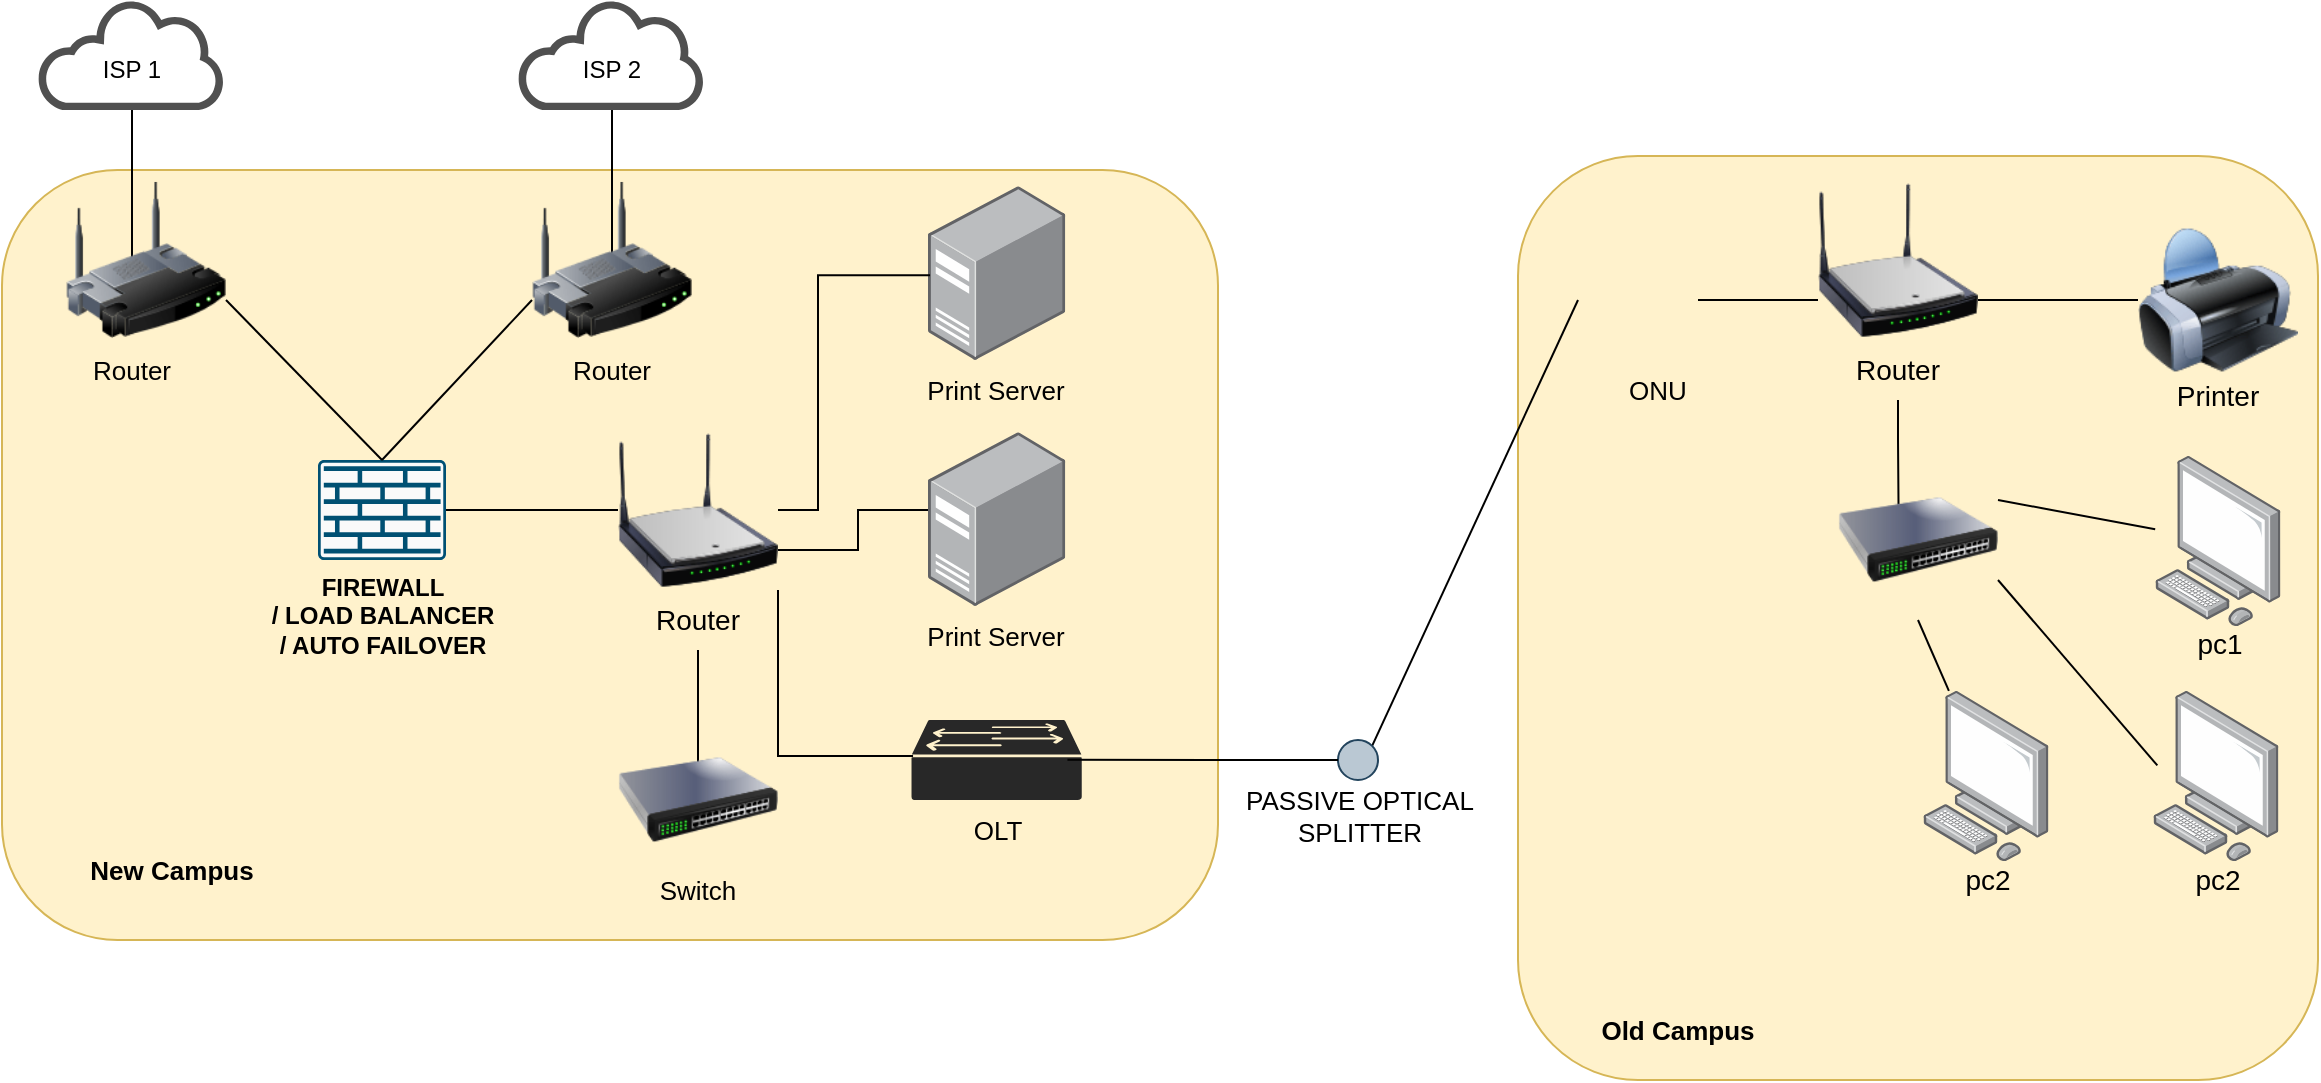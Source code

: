 <mxfile version="22.1.0" type="github">
  <diagram name="Page-1" id="_nMl6FJfx0xCbWasfPqS">
    <mxGraphModel dx="3516" dy="1014" grid="1" gridSize="10" guides="1" tooltips="1" connect="1" arrows="0" fold="1" page="1" pageScale="1" pageWidth="850" pageHeight="1100" math="0" shadow="0">
      <root>
        <mxCell id="0" />
        <mxCell id="1" parent="0" />
        <mxCell id="VAxVF2x6nKeMdrS-wdlX-39" value="" style="rounded=1;whiteSpace=wrap;html=1;fillColor=#fff2cc;strokeColor=#d6b656;" vertex="1" parent="1">
          <mxGeometry x="90" y="158" width="400" height="462" as="geometry" />
        </mxCell>
        <mxCell id="VAxVF2x6nKeMdrS-wdlX-71" style="edgeStyle=orthogonalEdgeStyle;rounded=0;orthogonalLoop=1;jettySize=auto;html=1;exitX=0.5;exitY=1;exitDx=0;exitDy=0;entryX=0.381;entryY=0.625;entryDx=0;entryDy=0;entryPerimeter=0;endArrow=none;endFill=0;" edge="1" parent="1" source="VAxVF2x6nKeMdrS-wdlX-54" target="VAxVF2x6nKeMdrS-wdlX-70">
          <mxGeometry relative="1" as="geometry" />
        </mxCell>
        <mxCell id="VAxVF2x6nKeMdrS-wdlX-37" value="" style="rounded=1;whiteSpace=wrap;html=1;fillColor=#fff2cc;strokeColor=#d6b656;" vertex="1" parent="1">
          <mxGeometry x="-668" y="165" width="608" height="385" as="geometry" />
        </mxCell>
        <mxCell id="VAxVF2x6nKeMdrS-wdlX-36" style="edgeStyle=orthogonalEdgeStyle;rounded=0;orthogonalLoop=1;jettySize=auto;html=1;exitX=0.5;exitY=1;exitDx=0;exitDy=0;entryX=0.5;entryY=0.5;entryDx=0;entryDy=0;entryPerimeter=0;endArrow=none;endFill=0;" edge="1" parent="1" source="VAxVF2x6nKeMdrS-wdlX-25" target="VAxVF2x6nKeMdrS-wdlX-33">
          <mxGeometry relative="1" as="geometry" />
        </mxCell>
        <mxCell id="VAxVF2x6nKeMdrS-wdlX-1" value="" style="sketch=0;pointerEvents=1;shadow=0;dashed=0;html=1;strokeColor=none;fillColor=#505050;labelPosition=center;verticalLabelPosition=bottom;outlineConnect=0;verticalAlign=top;align=center;shape=mxgraph.office.clouds.cloud;" vertex="1" parent="1">
          <mxGeometry x="-650" y="80" width="94" height="55" as="geometry" />
        </mxCell>
        <mxCell id="VAxVF2x6nKeMdrS-wdlX-2" value="" style="sketch=0;pointerEvents=1;shadow=0;dashed=0;html=1;strokeColor=none;fillColor=#505050;labelPosition=center;verticalLabelPosition=bottom;outlineConnect=0;verticalAlign=top;align=center;shape=mxgraph.office.clouds.cloud;" vertex="1" parent="1">
          <mxGeometry x="-410" y="80" width="94" height="55" as="geometry" />
        </mxCell>
        <mxCell id="VAxVF2x6nKeMdrS-wdlX-3" value="&lt;b&gt;FIREWALL &lt;br&gt;/ LOAD BALANCER &lt;br&gt;/ AUTO FAILOVER&lt;/b&gt;" style="sketch=0;points=[[0.015,0.015,0],[0.985,0.015,0],[0.985,0.985,0],[0.015,0.985,0],[0.25,0,0],[0.5,0,0],[0.75,0,0],[1,0.25,0],[1,0.5,0],[1,0.75,0],[0.75,1,0],[0.5,1,0],[0.25,1,0],[0,0.75,0],[0,0.5,0],[0,0.25,0]];verticalLabelPosition=bottom;html=1;verticalAlign=top;aspect=fixed;align=center;pointerEvents=1;shape=mxgraph.cisco19.rect;prIcon=firewall;fillColor=#FAFAFA;strokeColor=#005073;" vertex="1" parent="1">
          <mxGeometry x="-510" y="310" width="64" height="50" as="geometry" />
        </mxCell>
        <mxCell id="VAxVF2x6nKeMdrS-wdlX-9" style="rounded=0;orthogonalLoop=1;jettySize=auto;html=1;exitX=0.5;exitY=0;exitDx=0;exitDy=0;exitPerimeter=0;endArrow=none;endFill=0;" edge="1" parent="1" target="VAxVF2x6nKeMdrS-wdlX-1">
          <mxGeometry relative="1" as="geometry">
            <mxPoint x="-603" y="210" as="sourcePoint" />
          </mxGeometry>
        </mxCell>
        <mxCell id="VAxVF2x6nKeMdrS-wdlX-10" style="rounded=0;orthogonalLoop=1;jettySize=auto;html=1;endArrow=none;endFill=0;" edge="1" parent="1" target="VAxVF2x6nKeMdrS-wdlX-2">
          <mxGeometry relative="1" as="geometry">
            <mxPoint x="-363" y="210" as="sourcePoint" />
          </mxGeometry>
        </mxCell>
        <mxCell id="VAxVF2x6nKeMdrS-wdlX-8" style="rounded=0;orthogonalLoop=1;jettySize=auto;html=1;exitX=1;exitY=0.75;exitDx=0;exitDy=0;entryX=0.5;entryY=0;entryDx=0;entryDy=0;entryPerimeter=0;endArrow=none;endFill=0;" edge="1" parent="1" source="VAxVF2x6nKeMdrS-wdlX-19" target="VAxVF2x6nKeMdrS-wdlX-3">
          <mxGeometry relative="1" as="geometry">
            <mxPoint x="-563" y="230" as="sourcePoint" />
          </mxGeometry>
        </mxCell>
        <mxCell id="VAxVF2x6nKeMdrS-wdlX-11" value="ISP 2" style="text;html=1;strokeColor=none;fillColor=none;align=center;verticalAlign=middle;whiteSpace=wrap;rounded=0;" vertex="1" parent="1">
          <mxGeometry x="-393" y="100" width="60" height="30" as="geometry" />
        </mxCell>
        <mxCell id="VAxVF2x6nKeMdrS-wdlX-12" value="ISP 1" style="text;html=1;strokeColor=none;fillColor=none;align=center;verticalAlign=middle;whiteSpace=wrap;rounded=0;" vertex="1" parent="1">
          <mxGeometry x="-633" y="100" width="60" height="30" as="geometry" />
        </mxCell>
        <mxCell id="VAxVF2x6nKeMdrS-wdlX-14" style="rounded=0;orthogonalLoop=1;jettySize=auto;html=1;exitX=0;exitY=0.75;exitDx=0;exitDy=0;entryX=0.5;entryY=0;entryDx=0;entryDy=0;entryPerimeter=0;endArrow=none;endFill=0;" edge="1" parent="1" source="VAxVF2x6nKeMdrS-wdlX-20" target="VAxVF2x6nKeMdrS-wdlX-3">
          <mxGeometry relative="1" as="geometry">
            <mxPoint x="-403" y="230" as="sourcePoint" />
            <mxPoint x="-468" y="320" as="targetPoint" />
          </mxGeometry>
        </mxCell>
        <mxCell id="VAxVF2x6nKeMdrS-wdlX-16" style="rounded=0;orthogonalLoop=1;jettySize=auto;html=1;exitX=1;exitY=0.5;exitDx=0;exitDy=0;exitPerimeter=0;entryX=0;entryY=0.5;entryDx=0;entryDy=0;entryPerimeter=0;endArrow=none;endFill=0;" edge="1" parent="1" source="VAxVF2x6nKeMdrS-wdlX-3" target="VAxVF2x6nKeMdrS-wdlX-24">
          <mxGeometry relative="1" as="geometry">
            <mxPoint x="-350" y="386.5" as="targetPoint" />
          </mxGeometry>
        </mxCell>
        <mxCell id="VAxVF2x6nKeMdrS-wdlX-19" value="" style="image;html=1;image=img/lib/clip_art/networking/Wireless_Router_128x128.png" vertex="1" parent="1">
          <mxGeometry x="-636" y="170" width="80" height="80" as="geometry" />
        </mxCell>
        <mxCell id="VAxVF2x6nKeMdrS-wdlX-20" value="" style="image;html=1;image=img/lib/clip_art/networking/Wireless_Router_128x128.png" vertex="1" parent="1">
          <mxGeometry x="-403" y="170" width="80" height="80" as="geometry" />
        </mxCell>
        <mxCell id="VAxVF2x6nKeMdrS-wdlX-21" value="&lt;span style=&quot;font-weight: normal; font-size: 13px;&quot;&gt;Router&lt;/span&gt;" style="text;html=1;strokeColor=none;fillColor=none;align=center;verticalAlign=middle;whiteSpace=wrap;rounded=0;fontSize=13;fontStyle=1" vertex="1" parent="1">
          <mxGeometry x="-633" y="250" width="60" height="30" as="geometry" />
        </mxCell>
        <mxCell id="VAxVF2x6nKeMdrS-wdlX-23" value="&lt;span style=&quot;font-weight: normal; font-size: 13px;&quot;&gt;Router&lt;/span&gt;" style="text;html=1;strokeColor=none;fillColor=none;align=center;verticalAlign=middle;whiteSpace=wrap;rounded=0;fontSize=13;fontStyle=1" vertex="1" parent="1">
          <mxGeometry x="-393" y="250" width="60" height="30" as="geometry" />
        </mxCell>
        <mxCell id="VAxVF2x6nKeMdrS-wdlX-32" style="edgeStyle=orthogonalEdgeStyle;rounded=0;orthogonalLoop=1;jettySize=auto;html=1;exitX=1;exitY=0.75;exitDx=0;exitDy=0;endArrow=none;endFill=0;" edge="1" parent="1" source="VAxVF2x6nKeMdrS-wdlX-24" target="VAxVF2x6nKeMdrS-wdlX-30">
          <mxGeometry relative="1" as="geometry">
            <Array as="points">
              <mxPoint x="-240" y="355" />
              <mxPoint x="-240" y="335" />
            </Array>
          </mxGeometry>
        </mxCell>
        <mxCell id="VAxVF2x6nKeMdrS-wdlX-24" value="" style="image;html=1;image=img/lib/clip_art/networking/Wireless_Router_N_128x128.png" vertex="1" parent="1">
          <mxGeometry x="-360" y="295" width="80" height="80" as="geometry" />
        </mxCell>
        <mxCell id="VAxVF2x6nKeMdrS-wdlX-25" value="&lt;span style=&quot;font-weight: normal; font-size: 14px;&quot;&gt;Router&lt;/span&gt;" style="text;html=1;strokeColor=none;fillColor=none;align=center;verticalAlign=middle;whiteSpace=wrap;rounded=0;fontSize=14;fontStyle=1" vertex="1" parent="1">
          <mxGeometry x="-350" y="375" width="60" height="30" as="geometry" />
        </mxCell>
        <mxCell id="VAxVF2x6nKeMdrS-wdlX-26" value="" style="image;points=[];aspect=fixed;html=1;align=center;shadow=0;dashed=0;image=img/lib/allied_telesis/computer_and_terminals/Server_Desktop.svg;" vertex="1" parent="1">
          <mxGeometry x="-205" y="173" width="68.63" height="87" as="geometry" />
        </mxCell>
        <mxCell id="VAxVF2x6nKeMdrS-wdlX-27" style="edgeStyle=orthogonalEdgeStyle;rounded=0;orthogonalLoop=1;jettySize=auto;html=1;exitX=1;exitY=0.5;exitDx=0;exitDy=0;entryX=0.015;entryY=0.513;entryDx=0;entryDy=0;entryPerimeter=0;endArrow=none;endFill=0;" edge="1" parent="1" source="VAxVF2x6nKeMdrS-wdlX-24" target="VAxVF2x6nKeMdrS-wdlX-26">
          <mxGeometry relative="1" as="geometry">
            <Array as="points">
              <mxPoint x="-260" y="335" />
              <mxPoint x="-260" y="218" />
            </Array>
          </mxGeometry>
        </mxCell>
        <mxCell id="VAxVF2x6nKeMdrS-wdlX-29" value="&lt;span style=&quot;font-weight: 400; font-size: 13px;&quot;&gt;Print Server&lt;/span&gt;" style="text;html=1;strokeColor=none;fillColor=none;align=center;verticalAlign=middle;whiteSpace=wrap;rounded=0;fontSize=13;fontStyle=1" vertex="1" parent="1">
          <mxGeometry x="-220.68" y="260" width="100" height="30" as="geometry" />
        </mxCell>
        <mxCell id="VAxVF2x6nKeMdrS-wdlX-30" value="" style="image;points=[];aspect=fixed;html=1;align=center;shadow=0;dashed=0;image=img/lib/allied_telesis/computer_and_terminals/Server_Desktop.svg;" vertex="1" parent="1">
          <mxGeometry x="-205" y="296" width="68.63" height="87" as="geometry" />
        </mxCell>
        <mxCell id="VAxVF2x6nKeMdrS-wdlX-31" value="&lt;span style=&quot;font-weight: 400; font-size: 13px;&quot;&gt;Print Server&lt;/span&gt;" style="text;html=1;strokeColor=none;fillColor=none;align=center;verticalAlign=middle;whiteSpace=wrap;rounded=0;fontSize=13;fontStyle=1" vertex="1" parent="1">
          <mxGeometry x="-220.68" y="383" width="100" height="30" as="geometry" />
        </mxCell>
        <mxCell id="VAxVF2x6nKeMdrS-wdlX-33" value="" style="image;html=1;image=img/lib/clip_art/networking/Switch_128x128.png" vertex="1" parent="1">
          <mxGeometry x="-360" y="440" width="80" height="80" as="geometry" />
        </mxCell>
        <mxCell id="VAxVF2x6nKeMdrS-wdlX-34" value="&lt;span style=&quot;font-weight: 400; font-size: 13px;&quot;&gt;Switch&lt;/span&gt;" style="text;html=1;strokeColor=none;fillColor=none;align=center;verticalAlign=middle;whiteSpace=wrap;rounded=0;fontSize=13;fontStyle=1" vertex="1" parent="1">
          <mxGeometry x="-370" y="510" width="100" height="30" as="geometry" />
        </mxCell>
        <mxCell id="VAxVF2x6nKeMdrS-wdlX-38" value="&lt;span style=&quot;font-size: 13px;&quot;&gt;New Campus&lt;/span&gt;" style="text;html=1;strokeColor=none;fillColor=none;align=center;verticalAlign=middle;whiteSpace=wrap;rounded=0;fontSize=13;fontStyle=1" vertex="1" parent="1">
          <mxGeometry x="-633" y="500" width="100" height="30" as="geometry" />
        </mxCell>
        <mxCell id="VAxVF2x6nKeMdrS-wdlX-40" value="" style="verticalLabelPosition=bottom;sketch=0;html=1;fillColor=#282828;strokeColor=none;verticalAlign=top;pointerEvents=1;align=center;shape=mxgraph.cisco_safe.technology_icons.icon23;" vertex="1" parent="1">
          <mxGeometry x="-213.24" y="440" width="85.11" height="40" as="geometry" />
        </mxCell>
        <mxCell id="VAxVF2x6nKeMdrS-wdlX-41" style="edgeStyle=orthogonalEdgeStyle;rounded=0;orthogonalLoop=1;jettySize=auto;html=1;exitX=1;exitY=1;exitDx=0;exitDy=0;entryX=0.009;entryY=0.45;entryDx=0;entryDy=0;entryPerimeter=0;endArrow=none;endFill=0;" edge="1" parent="1" source="VAxVF2x6nKeMdrS-wdlX-24" target="VAxVF2x6nKeMdrS-wdlX-40">
          <mxGeometry relative="1" as="geometry" />
        </mxCell>
        <mxCell id="VAxVF2x6nKeMdrS-wdlX-42" value="&lt;span style=&quot;font-weight: 400; font-size: 13px;&quot;&gt;OLT&lt;/span&gt;" style="text;html=1;strokeColor=none;fillColor=none;align=center;verticalAlign=middle;whiteSpace=wrap;rounded=0;fontSize=13;fontStyle=1" vertex="1" parent="1">
          <mxGeometry x="-220.24" y="480" width="100" height="30" as="geometry" />
        </mxCell>
        <mxCell id="VAxVF2x6nKeMdrS-wdlX-50" style="rounded=0;orthogonalLoop=1;jettySize=auto;html=1;exitX=1;exitY=0;exitDx=0;exitDy=0;entryX=0;entryY=0.5;entryDx=0;entryDy=0;endArrow=none;endFill=0;" edge="1" parent="1" source="VAxVF2x6nKeMdrS-wdlX-44" target="VAxVF2x6nKeMdrS-wdlX-49">
          <mxGeometry relative="1" as="geometry" />
        </mxCell>
        <mxCell id="VAxVF2x6nKeMdrS-wdlX-44" value="" style="ellipse;whiteSpace=wrap;html=1;aspect=fixed;fillColor=#bac8d3;strokeColor=#23445d;" vertex="1" parent="1">
          <mxGeometry y="450" width="20" height="20" as="geometry" />
        </mxCell>
        <mxCell id="VAxVF2x6nKeMdrS-wdlX-47" style="edgeStyle=orthogonalEdgeStyle;rounded=0;orthogonalLoop=1;jettySize=auto;html=1;exitX=0;exitY=0.5;exitDx=0;exitDy=0;entryX=0.916;entryY=0.497;entryDx=0;entryDy=0;entryPerimeter=0;endArrow=none;endFill=0;" edge="1" parent="1" source="VAxVF2x6nKeMdrS-wdlX-44" target="VAxVF2x6nKeMdrS-wdlX-40">
          <mxGeometry relative="1" as="geometry" />
        </mxCell>
        <mxCell id="VAxVF2x6nKeMdrS-wdlX-48" value="&lt;span style=&quot;font-weight: 400; font-size: 13px;&quot;&gt;PASSIVE OPTICAL SPLITTER&lt;/span&gt;" style="text;html=1;strokeColor=none;fillColor=none;align=center;verticalAlign=middle;whiteSpace=wrap;rounded=0;fontSize=13;fontStyle=1" vertex="1" parent="1">
          <mxGeometry x="-49" y="473" width="120" height="30" as="geometry" />
        </mxCell>
        <mxCell id="VAxVF2x6nKeMdrS-wdlX-56" style="rounded=0;orthogonalLoop=1;jettySize=auto;html=1;exitX=1;exitY=0.5;exitDx=0;exitDy=0;entryX=0;entryY=0.75;entryDx=0;entryDy=0;endArrow=none;endFill=0;" edge="1" parent="1" source="VAxVF2x6nKeMdrS-wdlX-49" target="VAxVF2x6nKeMdrS-wdlX-53">
          <mxGeometry relative="1" as="geometry" />
        </mxCell>
        <mxCell id="VAxVF2x6nKeMdrS-wdlX-49" value="" style="shape=image;html=1;verticalAlign=top;verticalLabelPosition=bottom;labelBackgroundColor=#ffffff;imageAspect=0;aspect=fixed;image=https://cdn3.iconfinder.com/data/icons/user-interface-798/32/User_interface_cube_3d_shape_design_box-128.png" vertex="1" parent="1">
          <mxGeometry x="120" y="200" width="60" height="60" as="geometry" />
        </mxCell>
        <mxCell id="VAxVF2x6nKeMdrS-wdlX-51" value="&lt;span style=&quot;font-weight: 400;&quot;&gt;ONU&lt;/span&gt;" style="text;html=1;strokeColor=none;fillColor=none;align=center;verticalAlign=middle;whiteSpace=wrap;rounded=0;fontSize=13;fontStyle=1" vertex="1" parent="1">
          <mxGeometry x="100" y="260" width="120" height="30" as="geometry" />
        </mxCell>
        <mxCell id="VAxVF2x6nKeMdrS-wdlX-55" value="" style="group" vertex="1" connectable="0" parent="1">
          <mxGeometry x="240" y="170" width="80" height="110" as="geometry" />
        </mxCell>
        <mxCell id="VAxVF2x6nKeMdrS-wdlX-53" value="" style="image;html=1;image=img/lib/clip_art/networking/Wireless_Router_N_128x128.png" vertex="1" parent="VAxVF2x6nKeMdrS-wdlX-55">
          <mxGeometry width="80" height="80" as="geometry" />
        </mxCell>
        <mxCell id="VAxVF2x6nKeMdrS-wdlX-54" value="&lt;span style=&quot;font-weight: normal; font-size: 14px;&quot;&gt;Router&lt;/span&gt;" style="text;html=1;strokeColor=none;fillColor=none;align=center;verticalAlign=middle;whiteSpace=wrap;rounded=0;fontSize=14;fontStyle=1" vertex="1" parent="VAxVF2x6nKeMdrS-wdlX-55">
          <mxGeometry x="10" y="80" width="60" height="30" as="geometry" />
        </mxCell>
        <mxCell id="VAxVF2x6nKeMdrS-wdlX-57" value="&lt;span style=&quot;font-size: 13px;&quot;&gt;Old Campus&lt;/span&gt;" style="text;html=1;strokeColor=none;fillColor=none;align=center;verticalAlign=middle;whiteSpace=wrap;rounded=0;fontSize=13;fontStyle=1" vertex="1" parent="1">
          <mxGeometry x="120" y="580" width="100" height="30" as="geometry" />
        </mxCell>
        <mxCell id="VAxVF2x6nKeMdrS-wdlX-58" value="" style="image;html=1;image=img/lib/clip_art/computers/Printer_128x128.png" vertex="1" parent="1">
          <mxGeometry x="400" y="190" width="80" height="80" as="geometry" />
        </mxCell>
        <mxCell id="VAxVF2x6nKeMdrS-wdlX-59" style="edgeStyle=orthogonalEdgeStyle;rounded=0;orthogonalLoop=1;jettySize=auto;html=1;exitX=1;exitY=0.75;exitDx=0;exitDy=0;entryX=0;entryY=0.5;entryDx=0;entryDy=0;endArrow=none;endFill=0;" edge="1" parent="1" source="VAxVF2x6nKeMdrS-wdlX-53" target="VAxVF2x6nKeMdrS-wdlX-58">
          <mxGeometry relative="1" as="geometry" />
        </mxCell>
        <mxCell id="VAxVF2x6nKeMdrS-wdlX-60" value="&lt;span style=&quot;font-weight: 400;&quot;&gt;Printer&lt;/span&gt;" style="text;html=1;strokeColor=none;fillColor=none;align=center;verticalAlign=middle;whiteSpace=wrap;rounded=0;fontSize=14;fontStyle=1" vertex="1" parent="1">
          <mxGeometry x="410" y="263" width="60" height="30" as="geometry" />
        </mxCell>
        <mxCell id="VAxVF2x6nKeMdrS-wdlX-63" value="" style="group" vertex="1" connectable="0" parent="1">
          <mxGeometry x="406" y="307.94" width="70" height="109.11" as="geometry" />
        </mxCell>
        <mxCell id="VAxVF2x6nKeMdrS-wdlX-61" value="" style="image;points=[];aspect=fixed;html=1;align=center;shadow=0;dashed=0;image=img/lib/allied_telesis/computer_and_terminals/Personal_Computer.svg;" vertex="1" parent="VAxVF2x6nKeMdrS-wdlX-63">
          <mxGeometry x="2.6" width="62.8" height="85.11" as="geometry" />
        </mxCell>
        <mxCell id="VAxVF2x6nKeMdrS-wdlX-62" value="&lt;span style=&quot;font-weight: 400;&quot;&gt;pc1&lt;/span&gt;" style="text;html=1;strokeColor=none;fillColor=none;align=center;verticalAlign=middle;whiteSpace=wrap;rounded=0;fontSize=14;fontStyle=1" vertex="1" parent="VAxVF2x6nKeMdrS-wdlX-63">
          <mxGeometry y="79.11" width="70" height="30" as="geometry" />
        </mxCell>
        <mxCell id="VAxVF2x6nKeMdrS-wdlX-64" value="" style="group" vertex="1" connectable="0" parent="1">
          <mxGeometry x="405" y="425.44" width="70" height="109.11" as="geometry" />
        </mxCell>
        <mxCell id="VAxVF2x6nKeMdrS-wdlX-65" value="" style="image;points=[];aspect=fixed;html=1;align=center;shadow=0;dashed=0;image=img/lib/allied_telesis/computer_and_terminals/Personal_Computer.svg;" vertex="1" parent="VAxVF2x6nKeMdrS-wdlX-64">
          <mxGeometry x="2.6" width="62.8" height="85.11" as="geometry" />
        </mxCell>
        <mxCell id="VAxVF2x6nKeMdrS-wdlX-66" value="&lt;span style=&quot;font-weight: 400;&quot;&gt;pc2&lt;/span&gt;" style="text;html=1;strokeColor=none;fillColor=none;align=center;verticalAlign=middle;whiteSpace=wrap;rounded=0;fontSize=14;fontStyle=1" vertex="1" parent="VAxVF2x6nKeMdrS-wdlX-64">
          <mxGeometry y="79.11" width="70" height="30" as="geometry" />
        </mxCell>
        <mxCell id="VAxVF2x6nKeMdrS-wdlX-67" value="" style="group" vertex="1" connectable="0" parent="1">
          <mxGeometry x="290" y="425.44" width="70" height="109.11" as="geometry" />
        </mxCell>
        <mxCell id="VAxVF2x6nKeMdrS-wdlX-68" value="" style="image;points=[];aspect=fixed;html=1;align=center;shadow=0;dashed=0;image=img/lib/allied_telesis/computer_and_terminals/Personal_Computer.svg;" vertex="1" parent="VAxVF2x6nKeMdrS-wdlX-67">
          <mxGeometry x="2.6" width="62.8" height="85.11" as="geometry" />
        </mxCell>
        <mxCell id="VAxVF2x6nKeMdrS-wdlX-69" value="&lt;span style=&quot;font-weight: 400;&quot;&gt;pc2&lt;/span&gt;" style="text;html=1;strokeColor=none;fillColor=none;align=center;verticalAlign=middle;whiteSpace=wrap;rounded=0;fontSize=14;fontStyle=1" vertex="1" parent="VAxVF2x6nKeMdrS-wdlX-67">
          <mxGeometry y="79.11" width="70" height="30" as="geometry" />
        </mxCell>
        <mxCell id="VAxVF2x6nKeMdrS-wdlX-72" style="rounded=0;orthogonalLoop=1;jettySize=auto;html=1;exitX=1;exitY=0.25;exitDx=0;exitDy=0;endArrow=none;endFill=0;" edge="1" parent="1" source="VAxVF2x6nKeMdrS-wdlX-70" target="VAxVF2x6nKeMdrS-wdlX-61">
          <mxGeometry relative="1" as="geometry" />
        </mxCell>
        <mxCell id="VAxVF2x6nKeMdrS-wdlX-75" style="rounded=0;orthogonalLoop=1;jettySize=auto;html=1;exitX=0.5;exitY=1;exitDx=0;exitDy=0;endArrow=none;endFill=0;" edge="1" parent="1" source="VAxVF2x6nKeMdrS-wdlX-70" target="VAxVF2x6nKeMdrS-wdlX-68">
          <mxGeometry relative="1" as="geometry" />
        </mxCell>
        <mxCell id="VAxVF2x6nKeMdrS-wdlX-70" value="" style="image;html=1;image=img/lib/clip_art/networking/Switch_128x128.png" vertex="1" parent="1">
          <mxGeometry x="250" y="310" width="80" height="80" as="geometry" />
        </mxCell>
        <mxCell id="VAxVF2x6nKeMdrS-wdlX-73" style="rounded=0;orthogonalLoop=1;jettySize=auto;html=1;exitX=1;exitY=0.75;exitDx=0;exitDy=0;entryX=0.033;entryY=0.438;entryDx=0;entryDy=0;entryPerimeter=0;endArrow=none;endFill=0;" edge="1" parent="1" source="VAxVF2x6nKeMdrS-wdlX-70" target="VAxVF2x6nKeMdrS-wdlX-65">
          <mxGeometry relative="1" as="geometry" />
        </mxCell>
      </root>
    </mxGraphModel>
  </diagram>
</mxfile>
